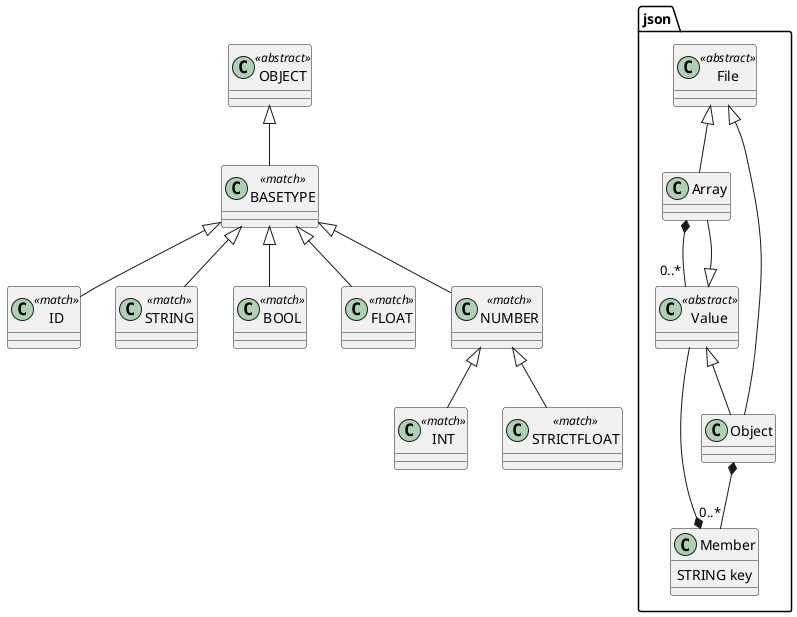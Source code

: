@startuml
            set namespaceSeparator .
        class json.File <<abstract>> {
}

json.File <|-- json.Array
json.File <|-- json.Object

json.Array *-- "0..*" json.Value
class json.Array  {
}


class json.Value <<abstract>> {
}

json.Value <|-- json.Object
json.Value <|-- json.Array

json.Object *-- "0..*" json.Member
class json.Object  {
}


json.Member *-- json.Value
class json.Member  {
STRING key
}


class ID <<match>> {
}


class STRING <<match>> {
}


class BOOL <<match>> {
}


class INT <<match>> {
}


class FLOAT <<match>> {
}


class STRICTFLOAT <<match>> {
}


class NUMBER <<match>> {
}

NUMBER <|-- STRICTFLOAT
NUMBER <|-- INT

class BASETYPE <<match>> {
}

BASETYPE <|-- NUMBER
BASETYPE <|-- FLOAT
BASETYPE <|-- BOOL
BASETYPE <|-- ID
BASETYPE <|-- STRING

class OBJECT <<abstract>> {
}

OBJECT <|-- BASETYPE

@enduml
